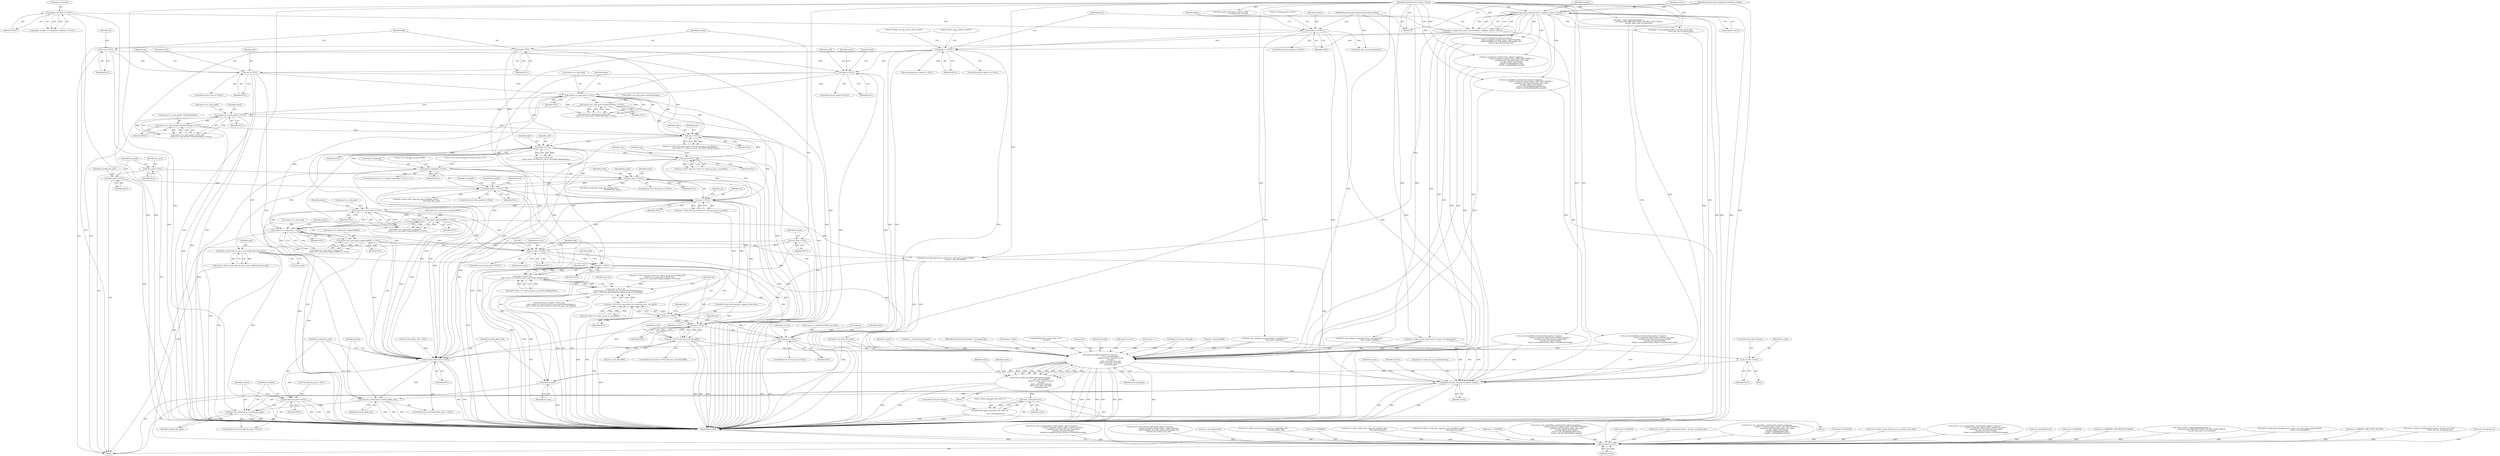 digraph "0_krb5_db64ca25d661a47b996b4e2645998b5d7f0eb52c@pointer" {
"1001175" [label="(Call,rep9 != NULL)"];
"1000519" [label="(Call,rep9 != NULL)"];
"1000364" [label="(Call,rep9 == NULL)"];
"1000176" [label="(Call,*rep9 = NULL)"];
"1000257" [label="(Call,plgctx == NULL)"];
"1000248" [label="(Call,plgctx = pkinit_find_realm_context(context, moddata, request->server))"];
"1000250" [label="(Call,pkinit_find_realm_context(context, moddata, request->server))"];
"1000111" [label="(MethodParameterIn,krb5_context context)"];
"1000120" [label="(MethodParameterIn,krb5_kdcpreauth_moddata moddata)"];
"1000240" [label="(Call,modreq == NULL)"];
"1000121" [label="(MethodParameterIn,krb5_kdcpreauth_modreq modreq)"];
"1000232" [label="(Call,padata->contents == NULL)"];
"1000470" [label="(Call,rep != NULL)"];
"1000172" [label="(Call,*rep = NULL)"];
"1000344" [label="(Call,rep == NULL)"];
"1000390" [label="(Call,reqctx->rcv_auth_pack->clientPublicValue != NULL)"];
"1000385" [label="(Call,reqctx->rcv_auth_pack != NULL)"];
"1000428" [label="(Call,reqctx->rcv_auth_pack9 != NULL)"];
"1000433" [label="(Call,reqctx->rcv_auth_pack9->clientPublicValue != NULL)"];
"1001147" [label="(Call,k5int_encode_krb5_pa_pk_as_rep_draft9(rep9, &out_data))"];
"1001159" [label="(Call,out_data != NULL)"];
"1000180" [label="(Call,*out_data = NULL)"];
"1001080" [label="(Call,reqctx->rcv_auth_pack->supportedKDFs != NULL)"];
"1001075" [label="(Call,reqctx->rcv_auth_pack != NULL)"];
"1001066" [label="(Call,rep != NULL)"];
"1000528" [label="(Call,rep != NULL)"];
"1000916" [label="(Call,key_pack9 == NULL)"];
"1000194" [label="(Call,*key_pack9 = NULL)"];
"1000764" [label="(Call,key_pack == NULL)"];
"1000190" [label="(Call,*key_pack = NULL)"];
"1000712" [label="(Call,request->padata[i] != NULL)"];
"1001090" [label="(Call,reqctx->rcv_auth_pack != NULL)"];
"1001095" [label="(Call,reqctx->rcv_auth_pack->supportedKDFs != NULL)"];
"1001174" [label="(Call,rep9 != NULL &&\n          rep9->choice == choice_pa_pk_as_rep_draft9_dhSignedData)"];
"1001173" [label="(Call,(rep9 != NULL &&\n          rep9->choice == choice_pa_pk_as_rep_draft9_dhSignedData) ||\n         (rep != NULL && rep->choice == choice_pa_pk_as_rep_dhInfo))"];
"1001184" [label="(Call,rep != NULL)"];
"1001183" [label="(Call,rep != NULL && rep->choice == choice_pa_pk_as_rep_dhInfo)"];
"1001195" [label="(Call,rep != NULL)"];
"1001194" [label="(Call,rep != NULL && rep->u.dh_Info.kdfID)"];
"1001220" [label="(Call,pkinit_alg_agility_kdf(context, &secret,\n                                            rep->u.dh_Info.kdfID,\n                                            request->client, request->server,\n                                            enctype,\n                                            (krb5_octet_data *)req_pkt,\n                                            (krb5_octet_data *)out_data,\n                                            encrypting_key))"];
"1001218" [label="(Call,retval = pkinit_alg_agility_kdf(context, &secret,\n                                            rep->u.dh_Info.kdfID,\n                                            request->client, request->server,\n                                            enctype,\n                                            (krb5_octet_data *)req_pkt,\n                                            (krb5_octet_data *)out_data,\n                                            encrypting_key))"];
"1001250" [label="(Call,error_message(retval))"];
"1001248" [label="(Call,pkiDebug(\"pkinit_alg_agility_kdf failed: %s\n\",\n                         error_message(retval)))"];
"1001413" [label="(Return,return retval;)"];
"1001345" [label="(Call,pkinit_fini_kdc_req_context(context, reqctx))"];
"1001358" [label="(Call,krb5_free_data(context, encoded_dhkey_info))"];
"1001365" [label="(Call,krb5_free_data(context, encoded_key_pack))"];
"1001278" [label="(Call,*send_pa == NULL)"];
"1001292" [label="(Call,out_data = NULL)"];
"1001352" [label="(Call,free(out_data))"];
"1001355" [label="(Call,encoded_dhkey_info != NULL)"];
"1001362" [label="(Call,encoded_key_pack != NULL)"];
"1000258" [label="(Identifier,plgctx)"];
"1000251" [label="(Identifier,context)"];
"1000393" [label="(Identifier,reqctx)"];
"1000765" [label="(Identifier,key_pack)"];
"1001353" [label="(Identifier,out_data)"];
"1000917" [label="(Identifier,key_pack9)"];
"1000841" [label="(Call,k5int_encode_krb5_reply_key_pack(key_pack,\n                                                      &encoded_key_pack))"];
"1001248" [label="(Call,pkiDebug(\"pkinit_alg_agility_kdf failed: %s\n\",\n                         error_message(retval)))"];
"1000172" [label="(Call,*rep = NULL)"];
"1000764" [label="(Call,key_pack == NULL)"];
"1000181" [label="(Identifier,out_data)"];
"1001185" [label="(Identifier,rep)"];
"1000521" [label="(Identifier,NULL)"];
"1001145" [label="(Call,retval = k5int_encode_krb5_pa_pk_as_rep_draft9(rep9, &out_data))"];
"1001175" [label="(Call,rep9 != NULL)"];
"1000839" [label="(Call,retval = k5int_encode_krb5_reply_key_pack(key_pack,\n                                                      &encoded_key_pack))"];
"1000364" [label="(Call,rep9 == NULL)"];
"1001249" [label="(Literal,\"pkinit_alg_agility_kdf failed: %s\n\")"];
"1000192" [label="(Identifier,NULL)"];
"1000249" [label="(Identifier,plgctx)"];
"1000942" [label="(Call,retval = k5int_encode_krb5_reply_key_pack_draft9(key_pack9,\n                                                                 &encoded_key_pack))"];
"1000768" [label="(Call,retval = ENOMEM)"];
"1001247" [label="(Block,)"];
"1001284" [label="(Identifier,retval)"];
"1001138" [label="(Call,k5int_encode_krb5_pa_pk_as_rep(rep, &out_data))"];
"1001080" [label="(Call,reqctx->rcv_auth_pack->supportedKDFs != NULL)"];
"1000594" [label="(Call,retval = cms_signeddata_create(context, plgctx->cryptoctx,\n                                           reqctx->cryptoctx, plgctx->idctx, CMS_SIGN_SERVER, 1,\n                                           (unsigned char *)encoded_dhkey_info->data,\n                                           encoded_dhkey_info->length,\n                                           &rep->u.dh_Info.dhSignedData.data,\n                                           &rep->u.dh_Info.dhSignedData.length))"];
"1001292" [label="(Call,out_data = NULL)"];
"1000174" [label="(Identifier,NULL)"];
"1001101" [label="(Identifier,NULL)"];
"1000121" [label="(MethodParameterIn,krb5_kdcpreauth_modreq modreq)"];
"1000122" [label="(Block,)"];
"1001244" [label="(Identifier,encrypting_key)"];
"1000763" [label="(ControlStructure,if (key_pack == NULL))"];
"1000348" [label="(Call,retval = ENOMEM)"];
"1000470" [label="(Call,rep != NULL)"];
"1000269" [label="(Call,(pkinit_kdc_req_context)modreq)"];
"1000766" [label="(Identifier,NULL)"];
"1000696" [label="(Call,retval = krb5_c_make_random_key(context, enctype, encrypting_key))"];
"1001090" [label="(Call,reqctx->rcv_auth_pack != NULL)"];
"1001251" [label="(Identifier,retval)"];
"1001159" [label="(Call,out_data != NULL)"];
"1000266" [label="(Literal,\"pkinit_return_padata: entered!\n\")"];
"1001290" [label="(Call,free(out_data))"];
"1000250" [label="(Call,pkinit_find_realm_context(context, moddata, request->server))"];
"1000186" [label="(Identifier,enctype)"];
"1001350" [label="(Identifier,scratch)"];
"1000921" [label="(Identifier,retval)"];
"1001257" [label="(Call,pkinit_octetstring2key(context, enctype, server_key,\n                                            server_key_len, encrypting_key))"];
"1001184" [label="(Call,rep != NULL)"];
"1000182" [label="(Identifier,NULL)"];
"1001086" [label="(Identifier,NULL)"];
"1000746" [label="(Literal,\"%s: return checksum instead of nonce = %d\n\")"];
"1001345" [label="(Call,pkinit_fini_kdc_req_context(context, reqctx))"];
"1001178" [label="(Call,rep9->choice == choice_pa_pk_as_rep_draft9_dhSignedData)"];
"1000195" [label="(Identifier,key_pack9)"];
"1001065" [label="(Call,rep != NULL && rep->choice == choice_pa_pk_as_rep_dhInfo)"];
"1001367" [label="(Identifier,encoded_key_pack)"];
"1000226" [label="(Call,padata->length <= 0 || padata->contents == NULL)"];
"1001282" [label="(Block,)"];
"1001366" [label="(Identifier,context)"];
"1001218" [label="(Call,retval = pkinit_alg_agility_kdf(context, &secret,\n                                            rep->u.dh_Info.kdfID,\n                                            request->client, request->server,\n                                            enctype,\n                                            (krb5_octet_data *)req_pkt,\n                                            (krb5_octet_data *)out_data,\n                                            encrypting_key))"];
"1001347" [label="(Identifier,reqctx)"];
"1000252" [label="(Identifier,moddata)"];
"1000773" [label="(Identifier,retval)"];
"1000646" [label="(Call,retval = cms_signeddata_create(context, plgctx->cryptoctx,\n                                           reqctx->cryptoctx, plgctx->idctx, CMS_SIGN_DRAFT9, 1,\n                                           (unsigned char *)encoded_dhkey_info->data,\n                                           encoded_dhkey_info->length,\n                                           &rep9->u.dhSignedData.data,\n                                           &rep9->u.dhSignedData.length))"];
"1000198" [label="(Call,*encoded_key_pack = NULL)"];
"1000363" [label="(ControlStructure,if (rep9 == NULL))"];
"1001198" [label="(Call,rep->u.dh_Info.kdfID)"];
"1001173" [label="(Call,(rep9 != NULL &&\n          rep9->choice == choice_pa_pk_as_rep_draft9_dhSignedData) ||\n         (rep != NULL && rep->choice == choice_pa_pk_as_rep_dhInfo))"];
"1000344" [label="(Call,rep == NULL)"];
"1000368" [label="(Call,retval = ENOMEM)"];
"1001362" [label="(Call,encoded_key_pack != NULL)"];
"1001365" [label="(Call,krb5_free_data(context, encoded_key_pack))"];
"1000116" [label="(MethodParameterIn,krb5_keyblock * encrypting_key)"];
"1001136" [label="(Call,retval = k5int_encode_krb5_pa_pk_as_rep(rep, &out_data))"];
"1000384" [label="(Call,reqctx->rcv_auth_pack != NULL &&\n        reqctx->rcv_auth_pack->clientPublicValue != NULL)"];
"1001205" [label="(Block,)"];
"1000472" [label="(Identifier,NULL)"];
"1000864" [label="(Call,retval = cms_envelopeddata_create(context, plgctx->cryptoctx,\n                                              reqctx->cryptoctx, plgctx->idctx, padata->pa_type, 1,\n                                              (unsigned char *)encoded_key_pack->data,\n                                              encoded_key_pack->length,\n                                              &rep->u.encKeyPack.data, &rep->u.encKeyPack.length))"];
"1001256" [label="(Identifier,retval)"];
"1001186" [label="(Identifier,NULL)"];
"1001220" [label="(Call,pkinit_alg_agility_kdf(context, &secret,\n                                            rep->u.dh_Info.kdfID,\n                                            request->client, request->server,\n                                            enctype,\n                                            (krb5_octet_data *)req_pkt,\n                                            (krb5_octet_data *)out_data,\n                                            encrypting_key))"];
"1001222" [label="(Call,&secret)"];
"1000489" [label="(Call,server_process_dh(context, plgctx->cryptoctx,\n                                   reqctx->cryptoctx, plgctx->idctx, subjectPublicKey,\n                                   subjectPublicKey_len, &dh_pubkey, &dh_pubkey_len,\n                                   &server_key, &server_key_len))"];
"1000533" [label="(Identifier,rep)"];
"1001356" [label="(Identifier,encoded_dhkey_info)"];
"1001071" [label="(Identifier,rep)"];
"1001268" [label="(Call,error_message(retval))"];
"1000433" [label="(Call,reqctx->rcv_auth_pack9->clientPublicValue != NULL)"];
"1001068" [label="(Identifier,NULL)"];
"1001180" [label="(Identifier,rep9)"];
"1000915" [label="(ControlStructure,if (key_pack9 == NULL))"];
"1000365" [label="(Identifier,rep9)"];
"1001294" [label="(Identifier,NULL)"];
"1000920" [label="(Call,retval = ENOMEM)"];
"1000286" [label="(Call,encrypting_key->contents = NULL)"];
"1001234" [label="(Call,request->server)"];
"1001357" [label="(Identifier,NULL)"];
"1000196" [label="(Identifier,NULL)"];
"1000386" [label="(Call,reqctx->rcv_auth_pack)"];
"1000698" [label="(Call,krb5_c_make_random_key(context, enctype, encrypting_key))"];
"1001160" [label="(Identifier,out_data)"];
"1000379" [label="(Call,retval = KRB5KDC_ERR_PREAUTH_FAILED)"];
"1001277" [label="(ControlStructure,if (*send_pa == NULL))"];
"1000185" [label="(Call,enctype = -1)"];
"1000245" [label="(Literal,\"missing request context \n\")"];
"1000253" [label="(Call,request->server)"];
"1000476" [label="(Identifier,rep)"];
"1001231" [label="(Call,request->client)"];
"1001158" [label="(ControlStructure,if (out_data != NULL))"];
"1000518" [label="(Call,rep9 != NULL &&\n         rep9->choice == choice_pa_pk_as_rep_draft9_dhSignedData)"];
"1000219" [label="(Call,return_pkinit_kx(context, request, reply,\n                                encrypting_key, send_pa))"];
"1000429" [label="(Call,reqctx->rcv_auth_pack9)"];
"1000191" [label="(Identifier,key_pack)"];
"1000713" [label="(Call,request->padata[i])"];
"1001096" [label="(Call,reqctx->rcv_auth_pack->supportedKDFs)"];
"1001208" [label="(Identifier,secret)"];
"1001187" [label="(Call,rep->choice == choice_pa_pk_as_rep_dhInfo)"];
"1000111" [label="(MethodParameterIn,krb5_context context)"];
"1000832" [label="(Call,krb5_copy_keyblock_contents(context, encrypting_key,\n                                        &key_pack->replyKey))"];
"1000866" [label="(Call,cms_envelopeddata_create(context, plgctx->cryptoctx,\n                                              reqctx->cryptoctx, plgctx->idctx, padata->pa_type, 1,\n                                              (unsigned char *)encoded_key_pack->data,\n                                              encoded_key_pack->length,\n                                              &rep->u.encKeyPack.data, &rep->u.encKeyPack.length))"];
"1001076" [label="(Call,reqctx->rcv_auth_pack)"];
"1001359" [label="(Identifier,context)"];
"1000428" [label="(Call,reqctx->rcv_auth_pack9 != NULL)"];
"1001352" [label="(Call,free(out_data))"];
"1000194" [label="(Call,*key_pack9 = NULL)"];
"1001094" [label="(Identifier,NULL)"];
"1001252" [label="(ControlStructure,goto cleanup;)"];
"1001176" [label="(Identifier,rep9)"];
"1001079" [label="(Identifier,NULL)"];
"1000469" [label="(Call,rep != NULL && (rep->choice == choice_pa_pk_as_rep_dhInfo ||\n                        rep->choice == choice_pa_pk_as_rep_draft9_dhSignedData))"];
"1000317" [label="(Call,pkiDebug(\"KDC picked etype = %d\n\", enctype))"];
"1000177" [label="(Identifier,rep9)"];
"1000432" [label="(Identifier,NULL)"];
"1001091" [label="(Call,reqctx->rcv_auth_pack)"];
"1000236" [label="(Identifier,NULL)"];
"1000772" [label="(Call,retval = krb5_c_make_checksum(context, 0,\n                                          encrypting_key, KRB5_KEYUSAGE_TGS_REQ_AUTH_CKSUM,\n                                          req_pkt, &key_pack->asChecksum))"];
"1001105" [label="(Call,pkinit_pick_kdf_alg(context, reqctx->rcv_auth_pack->supportedKDFs,\n                                         &(rep->u.dh_Info.kdfID)))"];
"1001149" [label="(Call,&out_data)"];
"1001103" [label="(Call,retval = pkinit_pick_kdf_alg(context, reqctx->rcv_auth_pack->supportedKDFs,\n                                         &(rep->u.dh_Info.kdfID)))"];
"1000190" [label="(Call,*key_pack = NULL)"];
"1001148" [label="(Identifier,rep9)"];
"1001364" [label="(Identifier,NULL)"];
"1000390" [label="(Call,reqctx->rcv_auth_pack->clientPublicValue != NULL)"];
"1001358" [label="(Call,krb5_free_data(context, encoded_dhkey_info))"];
"1001273" [label="(Identifier,send_pa)"];
"1001237" [label="(Identifier,enctype)"];
"1000935" [label="(Call,krb5_copy_keyblock_contents(context, encrypting_key,\n                                            &key_pack9->replyKey))"];
"1000389" [label="(Identifier,NULL)"];
"1000648" [label="(Call,cms_signeddata_create(context, plgctx->cryptoctx,\n                                           reqctx->cryptoctx, plgctx->idctx, CMS_SIGN_DRAFT9, 1,\n                                           (unsigned char *)encoded_dhkey_info->data,\n                                           encoded_dhkey_info->length,\n                                           &rep9->u.dhSignedData.data,\n                                           &rep9->u.dhSignedData.length))"];
"1001278" [label="(Call,*send_pa == NULL)"];
"1001064" [label="(Call,(rep != NULL && rep->choice == choice_pa_pk_as_rep_dhInfo) &&\n        ((reqctx->rcv_auth_pack != NULL &&\n          reqctx->rcv_auth_pack->supportedKDFs != NULL)))"];
"1001355" [label="(Call,encoded_dhkey_info != NULL)"];
"1001089" [label="(Call,reqctx->rcv_auth_pack != NULL &&\n            reqctx->rcv_auth_pack->supportedKDFs != NULL)"];
"1000723" [label="(Literal,\"%s: Checking pa_type 0x%08x\n\")"];
"1000918" [label="(Identifier,NULL)"];
"1000328" [label="(Call,retval = KRB5KDC_ERR_ETYPE_NOSUPP)"];
"1001177" [label="(Identifier,NULL)"];
"1000256" [label="(ControlStructure,if (plgctx == NULL))"];
"1000427" [label="(Call,reqctx->rcv_auth_pack9 != NULL &&\n               reqctx->rcv_auth_pack9->clientPublicValue != NULL)"];
"1000436" [label="(Identifier,reqctx)"];
"1001255" [label="(Call,retval = pkinit_octetstring2key(context, enctype, server_key,\n                                            server_key_len, encrypting_key))"];
"1001299" [label="(Identifier,send_pa)"];
"1001066" [label="(Call,rep != NULL)"];
"1000242" [label="(Identifier,NULL)"];
"1001189" [label="(Identifier,rep)"];
"1000944" [label="(Call,k5int_encode_krb5_reply_key_pack_draft9(key_pack9,\n                                                                 &encoded_key_pack))"];
"1000520" [label="(Identifier,rep9)"];
"1001161" [label="(Identifier,NULL)"];
"1001172" [label="(ControlStructure,if ((rep9 != NULL &&\n          rep9->choice == choice_pa_pk_as_rep_draft9_dhSignedData) ||\n         (rep != NULL && rep->choice == choice_pa_pk_as_rep_dhInfo)))"];
"1001281" [label="(Identifier,NULL)"];
"1000199" [label="(Identifier,encoded_key_pack)"];
"1001363" [label="(Identifier,encoded_key_pack)"];
"1001197" [label="(Identifier,NULL)"];
"1001201" [label="(Identifier,rep)"];
"1001006" [label="(Call,error_message(retval))"];
"1001414" [label="(Identifier,retval)"];
"1000178" [label="(Identifier,NULL)"];
"1000345" [label="(Identifier,rep)"];
"1001075" [label="(Call,reqctx->rcv_auth_pack != NULL)"];
"1000959" [label="(Call,retval = cms_envelopeddata_create(context, plgctx->cryptoctx,\n                                              reqctx->cryptoctx, plgctx->idctx, padata->pa_type, 1,\n                                              (unsigned char *)encoded_key_pack->data,\n                                              encoded_key_pack->length,\n                                              &rep9->u.encKeyPack.data, &rep9->u.encKeyPack.length))"];
"1000120" [label="(MethodParameterIn,krb5_kdcpreauth_moddata moddata)"];
"1001195" [label="(Call,rep != NULL)"];
"1000519" [label="(Call,rep9 != NULL)"];
"1001193" [label="(ControlStructure,if (rep != NULL && rep->u.dh_Info.kdfID))"];
"1001238" [label="(Call,(krb5_octet_data *)req_pkt)"];
"1000232" [label="(Call,padata->contents == NULL)"];
"1001271" [label="(Call,*send_pa = malloc(sizeof(krb5_pa_data)))"];
"1000343" [label="(ControlStructure,if (rep == NULL))"];
"1000529" [label="(Identifier,rep)"];
"1001224" [label="(Call,rep->u.dh_Info.kdfID)"];
"1001346" [label="(Identifier,context)"];
"1001174" [label="(Call,rep9 != NULL &&\n          rep9->choice == choice_pa_pk_as_rep_draft9_dhSignedData)"];
"1000262" [label="(Literal,\"Unable to locate correct realm context\n\")"];
"1000487" [label="(Call,retval = server_process_dh(context, plgctx->cryptoctx,\n                                   reqctx->cryptoctx, plgctx->idctx, subjectPublicKey,\n                                   subjectPublicKey_len, &dh_pubkey, &dh_pubkey_len,\n                                   &server_key, &server_key_len))"];
"1001354" [label="(ControlStructure,if (encoded_dhkey_info != NULL))"];
"1001098" [label="(Identifier,reqctx)"];
"1000527" [label="(Call,rep != NULL && rep->choice == choice_pa_pk_as_rep_dhInfo)"];
"1001067" [label="(Identifier,rep)"];
"1001361" [label="(ControlStructure,if (encoded_key_pack != NULL))"];
"1000354" [label="(Identifier,rep)"];
"1000233" [label="(Call,padata->contents)"];
"1000267" [label="(Call,reqctx = (pkinit_kdc_req_context)modreq)"];
"1000961" [label="(Call,cms_envelopeddata_create(context, plgctx->cryptoctx,\n                                              reqctx->cryptoctx, plgctx->idctx, padata->pa_type, 1,\n                                              (unsigned char *)encoded_key_pack->data,\n                                              encoded_key_pack->length,\n                                              &rep9->u.encKeyPack.data, &rep9->u.encKeyPack.length))"];
"1001147" [label="(Call,k5int_encode_krb5_pa_pk_as_rep_draft9(rep9, &out_data))"];
"1000916" [label="(Call,key_pack9 == NULL)"];
"1000718" [label="(Identifier,NULL)"];
"1000712" [label="(Call,request->padata[i] != NULL)"];
"1001221" [label="(Identifier,context)"];
"1001125" [label="(Call,error_message(retval))"];
"1000439" [label="(Identifier,NULL)"];
"1000524" [label="(Identifier,rep9)"];
"1000563" [label="(Call,retval = k5int_encode_krb5_kdc_dh_key_info(&dhkey_info,\n                                                   &encoded_dhkey_info))"];
"1000312" [label="(Call,krb5_c_valid_enctype(enctype))"];
"1001219" [label="(Identifier,retval)"];
"1000369" [label="(Identifier,retval)"];
"1000366" [label="(Identifier,NULL)"];
"1001081" [label="(Call,reqctx->rcv_auth_pack->supportedKDFs)"];
"1000926" [label="(Identifier,key_pack9)"];
"1001250" [label="(Call,error_message(retval))"];
"1000240" [label="(Call,modreq == NULL)"];
"1001415" [label="(MethodReturn,RET)"];
"1000708" [label="(ControlStructure,for (i = 0; request->padata[i] != NULL; i++))"];
"1001246" [label="(Identifier,retval)"];
"1001241" [label="(Call,(krb5_octet_data *)out_data)"];
"1000168" [label="(Call,*encoded_dhkey_info = NULL)"];
"1000471" [label="(Identifier,rep)"];
"1000434" [label="(Call,reqctx->rcv_auth_pack9->clientPublicValue)"];
"1001083" [label="(Identifier,reqctx)"];
"1000176" [label="(Call,*rep9 = NULL)"];
"1000346" [label="(Identifier,NULL)"];
"1001095" [label="(Call,reqctx->rcv_auth_pack->supportedKDFs != NULL)"];
"1000257" [label="(Call,plgctx == NULL)"];
"1000530" [label="(Identifier,NULL)"];
"1001283" [label="(Call,retval = ENOMEM)"];
"1001360" [label="(Identifier,encoded_dhkey_info)"];
"1000769" [label="(Identifier,retval)"];
"1001413" [label="(Return,return retval;)"];
"1000259" [label="(Identifier,NULL)"];
"1000173" [label="(Identifier,rep)"];
"1000528" [label="(Call,rep != NULL)"];
"1000596" [label="(Call,cms_signeddata_create(context, plgctx->cryptoctx,\n                                           reqctx->cryptoctx, plgctx->idctx, CMS_SIGN_SERVER, 1,\n                                           (unsigned char *)encoded_dhkey_info->data,\n                                           encoded_dhkey_info->length,\n                                           &rep->u.dh_Info.dhSignedData.data,\n                                           &rep->u.dh_Info.dhSignedData.length))"];
"1001183" [label="(Call,rep != NULL && rep->choice == choice_pa_pk_as_rep_dhInfo)"];
"1001196" [label="(Identifier,rep)"];
"1000241" [label="(Identifier,modreq)"];
"1000774" [label="(Call,krb5_c_make_checksum(context, 0,\n                                          encrypting_key, KRB5_KEYUSAGE_TGS_REQ_AUTH_CKSUM,\n                                          req_pkt, &key_pack->asChecksum))"];
"1001074" [label="(Call,reqctx->rcv_auth_pack != NULL &&\n          reqctx->rcv_auth_pack->supportedKDFs != NULL)"];
"1000391" [label="(Call,reqctx->rcv_auth_pack->clientPublicValue)"];
"1001194" [label="(Call,rep != NULL && rep->u.dh_Info.kdfID)"];
"1001295" [label="(ControlStructure,goto cleanup;)"];
"1000385" [label="(Call,reqctx->rcv_auth_pack != NULL)"];
"1000239" [label="(ControlStructure,if (modreq == NULL))"];
"1001279" [label="(Call,*send_pa)"];
"1000349" [label="(Identifier,retval)"];
"1001369" [label="(Identifier,dh_pubkey)"];
"1001293" [label="(Identifier,out_data)"];
"1000374" [label="(Identifier,rep9)"];
"1000180" [label="(Call,*out_data = NULL)"];
"1000248" [label="(Call,plgctx = pkinit_find_realm_context(context, moddata, request->server))"];
"1000396" [label="(Identifier,NULL)"];
"1001175" -> "1001174"  [label="AST: "];
"1001175" -> "1001177"  [label="CFG: "];
"1001176" -> "1001175"  [label="AST: "];
"1001177" -> "1001175"  [label="AST: "];
"1001180" -> "1001175"  [label="CFG: "];
"1001174" -> "1001175"  [label="CFG: "];
"1001175" -> "1001415"  [label="DDG: "];
"1001175" -> "1001174"  [label="DDG: "];
"1001175" -> "1001174"  [label="DDG: "];
"1000519" -> "1001175"  [label="DDG: "];
"1001147" -> "1001175"  [label="DDG: "];
"1001159" -> "1001175"  [label="DDG: "];
"1001175" -> "1001184"  [label="DDG: "];
"1001175" -> "1001195"  [label="DDG: "];
"1001175" -> "1001278"  [label="DDG: "];
"1000519" -> "1000518"  [label="AST: "];
"1000519" -> "1000521"  [label="CFG: "];
"1000520" -> "1000519"  [label="AST: "];
"1000521" -> "1000519"  [label="AST: "];
"1000524" -> "1000519"  [label="CFG: "];
"1000518" -> "1000519"  [label="CFG: "];
"1000519" -> "1001415"  [label="DDG: "];
"1000519" -> "1000518"  [label="DDG: "];
"1000519" -> "1000518"  [label="DDG: "];
"1000364" -> "1000519"  [label="DDG: "];
"1000176" -> "1000519"  [label="DDG: "];
"1000470" -> "1000519"  [label="DDG: "];
"1000519" -> "1000528"  [label="DDG: "];
"1000519" -> "1000712"  [label="DDG: "];
"1000519" -> "1001066"  [label="DDG: "];
"1000519" -> "1001147"  [label="DDG: "];
"1000519" -> "1001355"  [label="DDG: "];
"1000364" -> "1000363"  [label="AST: "];
"1000364" -> "1000366"  [label="CFG: "];
"1000365" -> "1000364"  [label="AST: "];
"1000366" -> "1000364"  [label="AST: "];
"1000369" -> "1000364"  [label="CFG: "];
"1000374" -> "1000364"  [label="CFG: "];
"1000364" -> "1001415"  [label="DDG: "];
"1000364" -> "1001415"  [label="DDG: "];
"1000176" -> "1000364"  [label="DDG: "];
"1000257" -> "1000364"  [label="DDG: "];
"1000364" -> "1000385"  [label="DDG: "];
"1000364" -> "1001355"  [label="DDG: "];
"1000176" -> "1000122"  [label="AST: "];
"1000176" -> "1000178"  [label="CFG: "];
"1000177" -> "1000176"  [label="AST: "];
"1000178" -> "1000176"  [label="AST: "];
"1000181" -> "1000176"  [label="CFG: "];
"1000176" -> "1001415"  [label="DDG: "];
"1000257" -> "1000256"  [label="AST: "];
"1000257" -> "1000259"  [label="CFG: "];
"1000258" -> "1000257"  [label="AST: "];
"1000259" -> "1000257"  [label="AST: "];
"1000262" -> "1000257"  [label="CFG: "];
"1000266" -> "1000257"  [label="CFG: "];
"1000257" -> "1001415"  [label="DDG: "];
"1000257" -> "1001415"  [label="DDG: "];
"1000257" -> "1001415"  [label="DDG: "];
"1000248" -> "1000257"  [label="DDG: "];
"1000240" -> "1000257"  [label="DDG: "];
"1000257" -> "1000286"  [label="DDG: "];
"1000257" -> "1000344"  [label="DDG: "];
"1000257" -> "1001355"  [label="DDG: "];
"1000248" -> "1000122"  [label="AST: "];
"1000248" -> "1000250"  [label="CFG: "];
"1000249" -> "1000248"  [label="AST: "];
"1000250" -> "1000248"  [label="AST: "];
"1000258" -> "1000248"  [label="CFG: "];
"1000248" -> "1001415"  [label="DDG: "];
"1000250" -> "1000248"  [label="DDG: "];
"1000250" -> "1000248"  [label="DDG: "];
"1000250" -> "1000248"  [label="DDG: "];
"1000250" -> "1000253"  [label="CFG: "];
"1000251" -> "1000250"  [label="AST: "];
"1000252" -> "1000250"  [label="AST: "];
"1000253" -> "1000250"  [label="AST: "];
"1000250" -> "1001415"  [label="DDG: "];
"1000250" -> "1001415"  [label="DDG: "];
"1000250" -> "1001415"  [label="DDG: "];
"1000111" -> "1000250"  [label="DDG: "];
"1000120" -> "1000250"  [label="DDG: "];
"1000250" -> "1000489"  [label="DDG: "];
"1000250" -> "1000596"  [label="DDG: "];
"1000250" -> "1000648"  [label="DDG: "];
"1000250" -> "1000698"  [label="DDG: "];
"1000250" -> "1001105"  [label="DDG: "];
"1000250" -> "1001220"  [label="DDG: "];
"1000250" -> "1001220"  [label="DDG: "];
"1000250" -> "1001257"  [label="DDG: "];
"1000250" -> "1001345"  [label="DDG: "];
"1000111" -> "1000110"  [label="AST: "];
"1000111" -> "1001415"  [label="DDG: "];
"1000111" -> "1000219"  [label="DDG: "];
"1000111" -> "1000489"  [label="DDG: "];
"1000111" -> "1000596"  [label="DDG: "];
"1000111" -> "1000648"  [label="DDG: "];
"1000111" -> "1000698"  [label="DDG: "];
"1000111" -> "1000774"  [label="DDG: "];
"1000111" -> "1000832"  [label="DDG: "];
"1000111" -> "1000866"  [label="DDG: "];
"1000111" -> "1000935"  [label="DDG: "];
"1000111" -> "1000961"  [label="DDG: "];
"1000111" -> "1001105"  [label="DDG: "];
"1000111" -> "1001220"  [label="DDG: "];
"1000111" -> "1001257"  [label="DDG: "];
"1000111" -> "1001345"  [label="DDG: "];
"1000111" -> "1001358"  [label="DDG: "];
"1000111" -> "1001365"  [label="DDG: "];
"1000120" -> "1000110"  [label="AST: "];
"1000120" -> "1001415"  [label="DDG: "];
"1000240" -> "1000239"  [label="AST: "];
"1000240" -> "1000242"  [label="CFG: "];
"1000241" -> "1000240"  [label="AST: "];
"1000242" -> "1000240"  [label="AST: "];
"1000245" -> "1000240"  [label="CFG: "];
"1000249" -> "1000240"  [label="CFG: "];
"1000240" -> "1001415"  [label="DDG: "];
"1000240" -> "1001415"  [label="DDG: "];
"1000240" -> "1001415"  [label="DDG: "];
"1000121" -> "1000240"  [label="DDG: "];
"1000232" -> "1000240"  [label="DDG: "];
"1000240" -> "1000269"  [label="DDG: "];
"1000121" -> "1000110"  [label="AST: "];
"1000121" -> "1001415"  [label="DDG: "];
"1000121" -> "1000269"  [label="DDG: "];
"1000232" -> "1000226"  [label="AST: "];
"1000232" -> "1000236"  [label="CFG: "];
"1000233" -> "1000232"  [label="AST: "];
"1000236" -> "1000232"  [label="AST: "];
"1000226" -> "1000232"  [label="CFG: "];
"1000232" -> "1001415"  [label="DDG: "];
"1000232" -> "1001415"  [label="DDG: "];
"1000232" -> "1000226"  [label="DDG: "];
"1000232" -> "1000226"  [label="DDG: "];
"1000470" -> "1000469"  [label="AST: "];
"1000470" -> "1000472"  [label="CFG: "];
"1000471" -> "1000470"  [label="AST: "];
"1000472" -> "1000470"  [label="AST: "];
"1000476" -> "1000470"  [label="CFG: "];
"1000469" -> "1000470"  [label="CFG: "];
"1000470" -> "1001415"  [label="DDG: "];
"1000470" -> "1000469"  [label="DDG: "];
"1000470" -> "1000469"  [label="DDG: "];
"1000172" -> "1000470"  [label="DDG: "];
"1000344" -> "1000470"  [label="DDG: "];
"1000390" -> "1000470"  [label="DDG: "];
"1000385" -> "1000470"  [label="DDG: "];
"1000428" -> "1000470"  [label="DDG: "];
"1000433" -> "1000470"  [label="DDG: "];
"1000470" -> "1000528"  [label="DDG: "];
"1000470" -> "1001066"  [label="DDG: "];
"1000470" -> "1001355"  [label="DDG: "];
"1000172" -> "1000122"  [label="AST: "];
"1000172" -> "1000174"  [label="CFG: "];
"1000173" -> "1000172"  [label="AST: "];
"1000174" -> "1000172"  [label="AST: "];
"1000177" -> "1000172"  [label="CFG: "];
"1000172" -> "1001415"  [label="DDG: "];
"1000172" -> "1000344"  [label="DDG: "];
"1000344" -> "1000343"  [label="AST: "];
"1000344" -> "1000346"  [label="CFG: "];
"1000345" -> "1000344"  [label="AST: "];
"1000346" -> "1000344"  [label="AST: "];
"1000349" -> "1000344"  [label="CFG: "];
"1000354" -> "1000344"  [label="CFG: "];
"1000344" -> "1001415"  [label="DDG: "];
"1000344" -> "1001415"  [label="DDG: "];
"1000344" -> "1000385"  [label="DDG: "];
"1000344" -> "1001355"  [label="DDG: "];
"1000390" -> "1000384"  [label="AST: "];
"1000390" -> "1000396"  [label="CFG: "];
"1000391" -> "1000390"  [label="AST: "];
"1000396" -> "1000390"  [label="AST: "];
"1000384" -> "1000390"  [label="CFG: "];
"1000390" -> "1001415"  [label="DDG: "];
"1000390" -> "1000384"  [label="DDG: "];
"1000390" -> "1000384"  [label="DDG: "];
"1000385" -> "1000390"  [label="DDG: "];
"1000390" -> "1000428"  [label="DDG: "];
"1000385" -> "1000384"  [label="AST: "];
"1000385" -> "1000389"  [label="CFG: "];
"1000386" -> "1000385"  [label="AST: "];
"1000389" -> "1000385"  [label="AST: "];
"1000393" -> "1000385"  [label="CFG: "];
"1000384" -> "1000385"  [label="CFG: "];
"1000385" -> "1001415"  [label="DDG: "];
"1000385" -> "1000384"  [label="DDG: "];
"1000385" -> "1000384"  [label="DDG: "];
"1000385" -> "1000428"  [label="DDG: "];
"1000385" -> "1001075"  [label="DDG: "];
"1000385" -> "1001090"  [label="DDG: "];
"1000428" -> "1000427"  [label="AST: "];
"1000428" -> "1000432"  [label="CFG: "];
"1000429" -> "1000428"  [label="AST: "];
"1000432" -> "1000428"  [label="AST: "];
"1000436" -> "1000428"  [label="CFG: "];
"1000427" -> "1000428"  [label="CFG: "];
"1000428" -> "1001415"  [label="DDG: "];
"1000428" -> "1000427"  [label="DDG: "];
"1000428" -> "1000427"  [label="DDG: "];
"1000428" -> "1000433"  [label="DDG: "];
"1000433" -> "1000427"  [label="AST: "];
"1000433" -> "1000439"  [label="CFG: "];
"1000434" -> "1000433"  [label="AST: "];
"1000439" -> "1000433"  [label="AST: "];
"1000427" -> "1000433"  [label="CFG: "];
"1000433" -> "1001415"  [label="DDG: "];
"1000433" -> "1000427"  [label="DDG: "];
"1000433" -> "1000427"  [label="DDG: "];
"1001147" -> "1001145"  [label="AST: "];
"1001147" -> "1001149"  [label="CFG: "];
"1001148" -> "1001147"  [label="AST: "];
"1001149" -> "1001147"  [label="AST: "];
"1001145" -> "1001147"  [label="CFG: "];
"1001147" -> "1001415"  [label="DDG: "];
"1001147" -> "1001415"  [label="DDG: "];
"1001147" -> "1001145"  [label="DDG: "];
"1001147" -> "1001145"  [label="DDG: "];
"1001159" -> "1001158"  [label="AST: "];
"1001159" -> "1001161"  [label="CFG: "];
"1001160" -> "1001159"  [label="AST: "];
"1001161" -> "1001159"  [label="AST: "];
"1001164" -> "1001159"  [label="CFG: "];
"1001176" -> "1001159"  [label="CFG: "];
"1001159" -> "1001415"  [label="DDG: "];
"1000180" -> "1001159"  [label="DDG: "];
"1001080" -> "1001159"  [label="DDG: "];
"1001090" -> "1001159"  [label="DDG: "];
"1001066" -> "1001159"  [label="DDG: "];
"1001095" -> "1001159"  [label="DDG: "];
"1001075" -> "1001159"  [label="DDG: "];
"1001159" -> "1001241"  [label="DDG: "];
"1001159" -> "1001290"  [label="DDG: "];
"1001159" -> "1001352"  [label="DDG: "];
"1000180" -> "1000122"  [label="AST: "];
"1000180" -> "1000182"  [label="CFG: "];
"1000181" -> "1000180"  [label="AST: "];
"1000182" -> "1000180"  [label="AST: "];
"1000186" -> "1000180"  [label="CFG: "];
"1000180" -> "1001415"  [label="DDG: "];
"1000180" -> "1001352"  [label="DDG: "];
"1001080" -> "1001074"  [label="AST: "];
"1001080" -> "1001086"  [label="CFG: "];
"1001081" -> "1001080"  [label="AST: "];
"1001086" -> "1001080"  [label="AST: "];
"1001074" -> "1001080"  [label="CFG: "];
"1001080" -> "1001415"  [label="DDG: "];
"1001080" -> "1001074"  [label="DDG: "];
"1001080" -> "1001074"  [label="DDG: "];
"1001075" -> "1001080"  [label="DDG: "];
"1001080" -> "1001090"  [label="DDG: "];
"1001080" -> "1001095"  [label="DDG: "];
"1001080" -> "1001105"  [label="DDG: "];
"1001080" -> "1001355"  [label="DDG: "];
"1001075" -> "1001074"  [label="AST: "];
"1001075" -> "1001079"  [label="CFG: "];
"1001076" -> "1001075"  [label="AST: "];
"1001079" -> "1001075"  [label="AST: "];
"1001083" -> "1001075"  [label="CFG: "];
"1001074" -> "1001075"  [label="CFG: "];
"1001075" -> "1001415"  [label="DDG: "];
"1001075" -> "1001074"  [label="DDG: "];
"1001075" -> "1001074"  [label="DDG: "];
"1001066" -> "1001075"  [label="DDG: "];
"1001075" -> "1001090"  [label="DDG: "];
"1001075" -> "1001090"  [label="DDG: "];
"1001075" -> "1001355"  [label="DDG: "];
"1001066" -> "1001065"  [label="AST: "];
"1001066" -> "1001068"  [label="CFG: "];
"1001067" -> "1001066"  [label="AST: "];
"1001068" -> "1001066"  [label="AST: "];
"1001071" -> "1001066"  [label="CFG: "];
"1001065" -> "1001066"  [label="CFG: "];
"1001066" -> "1001415"  [label="DDG: "];
"1001066" -> "1001065"  [label="DDG: "];
"1001066" -> "1001065"  [label="DDG: "];
"1000528" -> "1001066"  [label="DDG: "];
"1000528" -> "1001066"  [label="DDG: "];
"1000916" -> "1001066"  [label="DDG: "];
"1000712" -> "1001066"  [label="DDG: "];
"1000764" -> "1001066"  [label="DDG: "];
"1001066" -> "1001090"  [label="DDG: "];
"1001066" -> "1001138"  [label="DDG: "];
"1001066" -> "1001184"  [label="DDG: "];
"1001066" -> "1001195"  [label="DDG: "];
"1001066" -> "1001355"  [label="DDG: "];
"1000528" -> "1000527"  [label="AST: "];
"1000528" -> "1000530"  [label="CFG: "];
"1000529" -> "1000528"  [label="AST: "];
"1000530" -> "1000528"  [label="AST: "];
"1000533" -> "1000528"  [label="CFG: "];
"1000527" -> "1000528"  [label="CFG: "];
"1000528" -> "1001415"  [label="DDG: "];
"1000528" -> "1000527"  [label="DDG: "];
"1000528" -> "1000527"  [label="DDG: "];
"1000528" -> "1000712"  [label="DDG: "];
"1000528" -> "1001355"  [label="DDG: "];
"1000916" -> "1000915"  [label="AST: "];
"1000916" -> "1000918"  [label="CFG: "];
"1000917" -> "1000916"  [label="AST: "];
"1000918" -> "1000916"  [label="AST: "];
"1000921" -> "1000916"  [label="CFG: "];
"1000926" -> "1000916"  [label="CFG: "];
"1000916" -> "1001415"  [label="DDG: "];
"1000916" -> "1001415"  [label="DDG: "];
"1000194" -> "1000916"  [label="DDG: "];
"1000764" -> "1000916"  [label="DDG: "];
"1000712" -> "1000916"  [label="DDG: "];
"1000916" -> "1000944"  [label="DDG: "];
"1000916" -> "1001355"  [label="DDG: "];
"1000194" -> "1000122"  [label="AST: "];
"1000194" -> "1000196"  [label="CFG: "];
"1000195" -> "1000194"  [label="AST: "];
"1000196" -> "1000194"  [label="AST: "];
"1000199" -> "1000194"  [label="CFG: "];
"1000194" -> "1001415"  [label="DDG: "];
"1000764" -> "1000763"  [label="AST: "];
"1000764" -> "1000766"  [label="CFG: "];
"1000765" -> "1000764"  [label="AST: "];
"1000766" -> "1000764"  [label="AST: "];
"1000769" -> "1000764"  [label="CFG: "];
"1000773" -> "1000764"  [label="CFG: "];
"1000764" -> "1001415"  [label="DDG: "];
"1000764" -> "1001415"  [label="DDG: "];
"1000190" -> "1000764"  [label="DDG: "];
"1000712" -> "1000764"  [label="DDG: "];
"1000764" -> "1000841"  [label="DDG: "];
"1000764" -> "1001355"  [label="DDG: "];
"1000190" -> "1000122"  [label="AST: "];
"1000190" -> "1000192"  [label="CFG: "];
"1000191" -> "1000190"  [label="AST: "];
"1000192" -> "1000190"  [label="AST: "];
"1000195" -> "1000190"  [label="CFG: "];
"1000190" -> "1001415"  [label="DDG: "];
"1000712" -> "1000708"  [label="AST: "];
"1000712" -> "1000718"  [label="CFG: "];
"1000713" -> "1000712"  [label="AST: "];
"1000718" -> "1000712"  [label="AST: "];
"1000723" -> "1000712"  [label="CFG: "];
"1000746" -> "1000712"  [label="CFG: "];
"1000712" -> "1001415"  [label="DDG: "];
"1000712" -> "1001415"  [label="DDG: "];
"1000712" -> "1001355"  [label="DDG: "];
"1001090" -> "1001089"  [label="AST: "];
"1001090" -> "1001094"  [label="CFG: "];
"1001091" -> "1001090"  [label="AST: "];
"1001094" -> "1001090"  [label="AST: "];
"1001098" -> "1001090"  [label="CFG: "];
"1001089" -> "1001090"  [label="CFG: "];
"1001090" -> "1001415"  [label="DDG: "];
"1001090" -> "1001089"  [label="DDG: "];
"1001090" -> "1001089"  [label="DDG: "];
"1001090" -> "1001095"  [label="DDG: "];
"1001090" -> "1001355"  [label="DDG: "];
"1001095" -> "1001089"  [label="AST: "];
"1001095" -> "1001101"  [label="CFG: "];
"1001096" -> "1001095"  [label="AST: "];
"1001101" -> "1001095"  [label="AST: "];
"1001089" -> "1001095"  [label="CFG: "];
"1001095" -> "1001415"  [label="DDG: "];
"1001095" -> "1001089"  [label="DDG: "];
"1001095" -> "1001089"  [label="DDG: "];
"1001095" -> "1001105"  [label="DDG: "];
"1001095" -> "1001355"  [label="DDG: "];
"1001174" -> "1001173"  [label="AST: "];
"1001174" -> "1001178"  [label="CFG: "];
"1001178" -> "1001174"  [label="AST: "];
"1001185" -> "1001174"  [label="CFG: "];
"1001173" -> "1001174"  [label="CFG: "];
"1001174" -> "1001415"  [label="DDG: "];
"1001174" -> "1001415"  [label="DDG: "];
"1001174" -> "1001173"  [label="DDG: "];
"1001174" -> "1001173"  [label="DDG: "];
"1001178" -> "1001174"  [label="DDG: "];
"1001178" -> "1001174"  [label="DDG: "];
"1000518" -> "1001174"  [label="DDG: "];
"1001173" -> "1001172"  [label="AST: "];
"1001173" -> "1001183"  [label="CFG: "];
"1001183" -> "1001173"  [label="AST: "];
"1001196" -> "1001173"  [label="CFG: "];
"1001273" -> "1001173"  [label="CFG: "];
"1001173" -> "1001415"  [label="DDG: "];
"1001173" -> "1001415"  [label="DDG: "];
"1001173" -> "1001415"  [label="DDG: "];
"1001064" -> "1001173"  [label="DDG: "];
"1001183" -> "1001173"  [label="DDG: "];
"1001183" -> "1001173"  [label="DDG: "];
"1001184" -> "1001183"  [label="AST: "];
"1001184" -> "1001186"  [label="CFG: "];
"1001185" -> "1001184"  [label="AST: "];
"1001186" -> "1001184"  [label="AST: "];
"1001189" -> "1001184"  [label="CFG: "];
"1001183" -> "1001184"  [label="CFG: "];
"1001184" -> "1001415"  [label="DDG: "];
"1001184" -> "1001183"  [label="DDG: "];
"1001184" -> "1001183"  [label="DDG: "];
"1001138" -> "1001184"  [label="DDG: "];
"1001184" -> "1001195"  [label="DDG: "];
"1001184" -> "1001195"  [label="DDG: "];
"1001184" -> "1001278"  [label="DDG: "];
"1001183" -> "1001187"  [label="CFG: "];
"1001187" -> "1001183"  [label="AST: "];
"1001183" -> "1001415"  [label="DDG: "];
"1001183" -> "1001415"  [label="DDG: "];
"1001065" -> "1001183"  [label="DDG: "];
"1001187" -> "1001183"  [label="DDG: "];
"1001187" -> "1001183"  [label="DDG: "];
"1001195" -> "1001194"  [label="AST: "];
"1001195" -> "1001197"  [label="CFG: "];
"1001196" -> "1001195"  [label="AST: "];
"1001197" -> "1001195"  [label="AST: "];
"1001201" -> "1001195"  [label="CFG: "];
"1001194" -> "1001195"  [label="CFG: "];
"1001195" -> "1001415"  [label="DDG: "];
"1001195" -> "1001194"  [label="DDG: "];
"1001195" -> "1001194"  [label="DDG: "];
"1001138" -> "1001195"  [label="DDG: "];
"1001195" -> "1001278"  [label="DDG: "];
"1001195" -> "1001355"  [label="DDG: "];
"1001194" -> "1001193"  [label="AST: "];
"1001194" -> "1001198"  [label="CFG: "];
"1001198" -> "1001194"  [label="AST: "];
"1001208" -> "1001194"  [label="CFG: "];
"1001256" -> "1001194"  [label="CFG: "];
"1001194" -> "1001415"  [label="DDG: "];
"1001194" -> "1001415"  [label="DDG: "];
"1001194" -> "1001415"  [label="DDG: "];
"1001105" -> "1001194"  [label="DDG: "];
"1001194" -> "1001220"  [label="DDG: "];
"1001220" -> "1001218"  [label="AST: "];
"1001220" -> "1001244"  [label="CFG: "];
"1001221" -> "1001220"  [label="AST: "];
"1001222" -> "1001220"  [label="AST: "];
"1001224" -> "1001220"  [label="AST: "];
"1001231" -> "1001220"  [label="AST: "];
"1001234" -> "1001220"  [label="AST: "];
"1001237" -> "1001220"  [label="AST: "];
"1001238" -> "1001220"  [label="AST: "];
"1001241" -> "1001220"  [label="AST: "];
"1001244" -> "1001220"  [label="AST: "];
"1001218" -> "1001220"  [label="CFG: "];
"1001220" -> "1001415"  [label="DDG: "];
"1001220" -> "1001415"  [label="DDG: "];
"1001220" -> "1001415"  [label="DDG: "];
"1001220" -> "1001415"  [label="DDG: "];
"1001220" -> "1001415"  [label="DDG: "];
"1001220" -> "1001415"  [label="DDG: "];
"1001220" -> "1001415"  [label="DDG: "];
"1001220" -> "1001415"  [label="DDG: "];
"1001220" -> "1001218"  [label="DDG: "];
"1001220" -> "1001218"  [label="DDG: "];
"1001220" -> "1001218"  [label="DDG: "];
"1001220" -> "1001218"  [label="DDG: "];
"1001220" -> "1001218"  [label="DDG: "];
"1001220" -> "1001218"  [label="DDG: "];
"1001220" -> "1001218"  [label="DDG: "];
"1001220" -> "1001218"  [label="DDG: "];
"1001220" -> "1001218"  [label="DDG: "];
"1000866" -> "1001220"  [label="DDG: "];
"1000596" -> "1001220"  [label="DDG: "];
"1000698" -> "1001220"  [label="DDG: "];
"1000698" -> "1001220"  [label="DDG: "];
"1000698" -> "1001220"  [label="DDG: "];
"1000961" -> "1001220"  [label="DDG: "];
"1000648" -> "1001220"  [label="DDG: "];
"1000489" -> "1001220"  [label="DDG: "];
"1000832" -> "1001220"  [label="DDG: "];
"1000832" -> "1001220"  [label="DDG: "];
"1001105" -> "1001220"  [label="DDG: "];
"1001105" -> "1001220"  [label="DDG: "];
"1000185" -> "1001220"  [label="DDG: "];
"1000312" -> "1001220"  [label="DDG: "];
"1000317" -> "1001220"  [label="DDG: "];
"1001238" -> "1001220"  [label="DDG: "];
"1001241" -> "1001220"  [label="DDG: "];
"1000935" -> "1001220"  [label="DDG: "];
"1000116" -> "1001220"  [label="DDG: "];
"1001220" -> "1001345"  [label="DDG: "];
"1001218" -> "1001205"  [label="AST: "];
"1001219" -> "1001218"  [label="AST: "];
"1001246" -> "1001218"  [label="CFG: "];
"1001218" -> "1001415"  [label="DDG: "];
"1001218" -> "1001415"  [label="DDG: "];
"1001218" -> "1001250"  [label="DDG: "];
"1001218" -> "1001413"  [label="DDG: "];
"1001250" -> "1001248"  [label="AST: "];
"1001250" -> "1001251"  [label="CFG: "];
"1001251" -> "1001250"  [label="AST: "];
"1001248" -> "1001250"  [label="CFG: "];
"1001250" -> "1001415"  [label="DDG: "];
"1001250" -> "1001248"  [label="DDG: "];
"1001250" -> "1001413"  [label="DDG: "];
"1001248" -> "1001247"  [label="AST: "];
"1001249" -> "1001248"  [label="AST: "];
"1001252" -> "1001248"  [label="CFG: "];
"1001248" -> "1001415"  [label="DDG: "];
"1001248" -> "1001415"  [label="DDG: "];
"1001413" -> "1000122"  [label="AST: "];
"1001413" -> "1001414"  [label="CFG: "];
"1001414" -> "1001413"  [label="AST: "];
"1001415" -> "1001413"  [label="CFG: "];
"1001413" -> "1001415"  [label="DDG: "];
"1001414" -> "1001413"  [label="DDG: "];
"1000368" -> "1001413"  [label="DDG: "];
"1000772" -> "1001413"  [label="DDG: "];
"1000594" -> "1001413"  [label="DDG: "];
"1001136" -> "1001413"  [label="DDG: "];
"1001103" -> "1001413"  [label="DDG: "];
"1000379" -> "1001413"  [label="DDG: "];
"1000942" -> "1001413"  [label="DDG: "];
"1001255" -> "1001413"  [label="DDG: "];
"1000328" -> "1001413"  [label="DDG: "];
"1001268" -> "1001413"  [label="DDG: "];
"1000959" -> "1001413"  [label="DDG: "];
"1001283" -> "1001413"  [label="DDG: "];
"1000839" -> "1001413"  [label="DDG: "];
"1000348" -> "1001413"  [label="DDG: "];
"1000696" -> "1001413"  [label="DDG: "];
"1000864" -> "1001413"  [label="DDG: "];
"1000487" -> "1001413"  [label="DDG: "];
"1000920" -> "1001413"  [label="DDG: "];
"1000646" -> "1001413"  [label="DDG: "];
"1001006" -> "1001413"  [label="DDG: "];
"1001145" -> "1001413"  [label="DDG: "];
"1000768" -> "1001413"  [label="DDG: "];
"1001125" -> "1001413"  [label="DDG: "];
"1000563" -> "1001413"  [label="DDG: "];
"1001345" -> "1000122"  [label="AST: "];
"1001345" -> "1001347"  [label="CFG: "];
"1001346" -> "1001345"  [label="AST: "];
"1001347" -> "1001345"  [label="AST: "];
"1001350" -> "1001345"  [label="CFG: "];
"1001345" -> "1001415"  [label="DDG: "];
"1001345" -> "1001415"  [label="DDG: "];
"1001345" -> "1001415"  [label="DDG: "];
"1000866" -> "1001345"  [label="DDG: "];
"1000935" -> "1001345"  [label="DDG: "];
"1001257" -> "1001345"  [label="DDG: "];
"1000596" -> "1001345"  [label="DDG: "];
"1000698" -> "1001345"  [label="DDG: "];
"1000961" -> "1001345"  [label="DDG: "];
"1000648" -> "1001345"  [label="DDG: "];
"1000489" -> "1001345"  [label="DDG: "];
"1000774" -> "1001345"  [label="DDG: "];
"1000832" -> "1001345"  [label="DDG: "];
"1001105" -> "1001345"  [label="DDG: "];
"1000267" -> "1001345"  [label="DDG: "];
"1001345" -> "1001358"  [label="DDG: "];
"1001345" -> "1001365"  [label="DDG: "];
"1001358" -> "1001354"  [label="AST: "];
"1001358" -> "1001360"  [label="CFG: "];
"1001359" -> "1001358"  [label="AST: "];
"1001360" -> "1001358"  [label="AST: "];
"1001363" -> "1001358"  [label="CFG: "];
"1001358" -> "1001415"  [label="DDG: "];
"1001358" -> "1001415"  [label="DDG: "];
"1001358" -> "1001415"  [label="DDG: "];
"1001355" -> "1001358"  [label="DDG: "];
"1001358" -> "1001365"  [label="DDG: "];
"1001365" -> "1001361"  [label="AST: "];
"1001365" -> "1001367"  [label="CFG: "];
"1001366" -> "1001365"  [label="AST: "];
"1001367" -> "1001365"  [label="AST: "];
"1001369" -> "1001365"  [label="CFG: "];
"1001365" -> "1001415"  [label="DDG: "];
"1001365" -> "1001415"  [label="DDG: "];
"1001365" -> "1001415"  [label="DDG: "];
"1001362" -> "1001365"  [label="DDG: "];
"1001278" -> "1001277"  [label="AST: "];
"1001278" -> "1001281"  [label="CFG: "];
"1001279" -> "1001278"  [label="AST: "];
"1001281" -> "1001278"  [label="AST: "];
"1001284" -> "1001278"  [label="CFG: "];
"1001299" -> "1001278"  [label="CFG: "];
"1001278" -> "1001415"  [label="DDG: "];
"1001278" -> "1001415"  [label="DDG: "];
"1001271" -> "1001278"  [label="DDG: "];
"1001278" -> "1001292"  [label="DDG: "];
"1001278" -> "1001355"  [label="DDG: "];
"1001292" -> "1001282"  [label="AST: "];
"1001292" -> "1001294"  [label="CFG: "];
"1001293" -> "1001292"  [label="AST: "];
"1001294" -> "1001292"  [label="AST: "];
"1001295" -> "1001292"  [label="CFG: "];
"1001292" -> "1001352"  [label="DDG: "];
"1001352" -> "1000122"  [label="AST: "];
"1001352" -> "1001353"  [label="CFG: "];
"1001353" -> "1001352"  [label="AST: "];
"1001356" -> "1001352"  [label="CFG: "];
"1001352" -> "1001415"  [label="DDG: "];
"1001241" -> "1001352"  [label="DDG: "];
"1001355" -> "1001354"  [label="AST: "];
"1001355" -> "1001357"  [label="CFG: "];
"1001356" -> "1001355"  [label="AST: "];
"1001357" -> "1001355"  [label="AST: "];
"1001359" -> "1001355"  [label="CFG: "];
"1001363" -> "1001355"  [label="CFG: "];
"1001355" -> "1001415"  [label="DDG: "];
"1001355" -> "1001415"  [label="DDG: "];
"1000168" -> "1001355"  [label="DDG: "];
"1001355" -> "1001362"  [label="DDG: "];
"1001362" -> "1001361"  [label="AST: "];
"1001362" -> "1001364"  [label="CFG: "];
"1001363" -> "1001362"  [label="AST: "];
"1001364" -> "1001362"  [label="AST: "];
"1001366" -> "1001362"  [label="CFG: "];
"1001369" -> "1001362"  [label="CFG: "];
"1001362" -> "1001415"  [label="DDG: "];
"1001362" -> "1001415"  [label="DDG: "];
"1001362" -> "1001415"  [label="DDG: "];
"1000198" -> "1001362"  [label="DDG: "];
}
